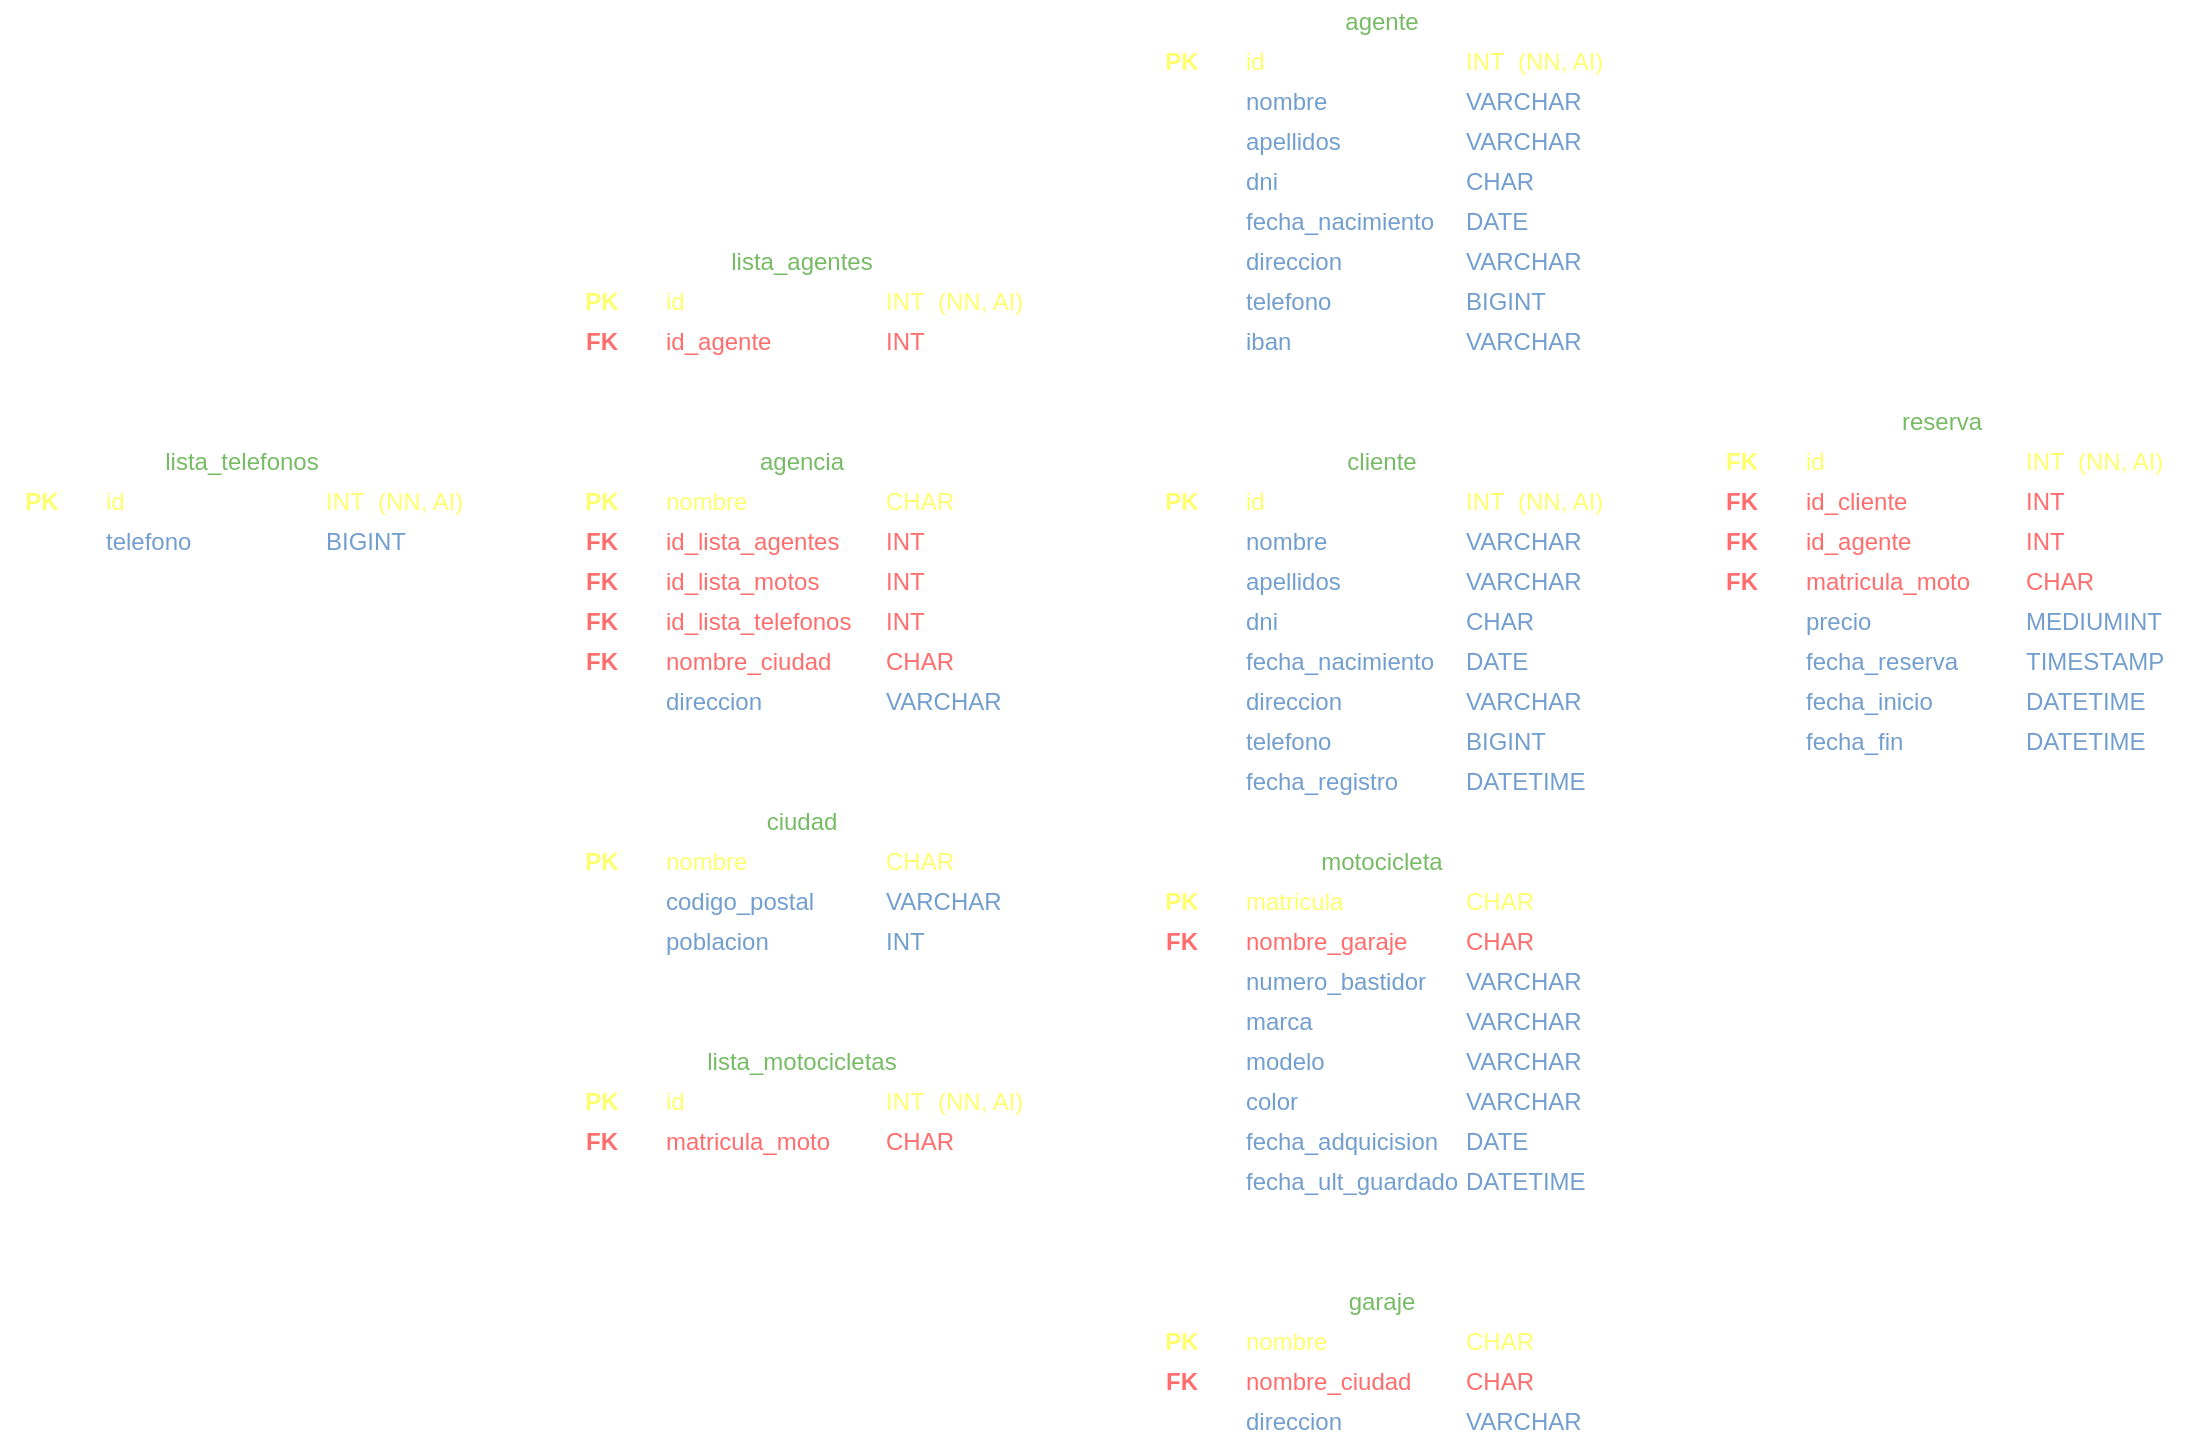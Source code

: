 <mxfile>
    <diagram id="gUwOmcsfaLEqCuUk3dTs" name="Page-1">
        <mxGraphModel dx="2085" dy="718" grid="0" gridSize="10" guides="1" tooltips="1" connect="1" arrows="1" fold="1" page="0" pageScale="1" pageWidth="827" pageHeight="1169" background="none" math="0" shadow="0">
            <root>
                <mxCell id="0"/>
                <mxCell id="1" parent="0"/>
                <mxCell id="217" value="" style="shape=internalStorage;whiteSpace=wrap;html=1;backgroundOutline=1;dx=40;dy=40;strokeWidth=2;strokeColor=#FFFFFF;fillColor=none;" parent="1" vertex="1">
                    <mxGeometry x="80" y="500" width="240" height="160" as="geometry"/>
                </mxCell>
                <mxCell id="390" style="edgeStyle=orthogonalEdgeStyle;html=1;entryX=1;entryY=0.5;entryDx=0;entryDy=0;endArrow=none;endFill=0;exitX=1;exitY=0.5;exitDx=0;exitDy=0;strokeWidth=2;strokeColor=#FFFFFF;" parent="1" source="415" target="372" edge="1">
                    <mxGeometry relative="1" as="geometry">
                        <Array as="points">
                            <mxPoint x="50" y="610"/>
                            <mxPoint x="50" y="350"/>
                        </Array>
                    </mxGeometry>
                </mxCell>
                <mxCell id="429" style="edgeStyle=orthogonalEdgeStyle;html=1;entryX=1;entryY=0.5;entryDx=0;entryDy=0;endArrow=none;endFill=0;strokeWidth=2;strokeColor=#FFFFFF;" parent="1" source="218" target="422" edge="1">
                    <mxGeometry relative="1" as="geometry">
                        <Array as="points">
                            <mxPoint x="60" y="510"/>
                            <mxPoint x="60" y="630"/>
                        </Array>
                    </mxGeometry>
                </mxCell>
                <mxCell id="218" value="&lt;font color=&quot;#ffff6d&quot;&gt;PK&lt;/font&gt;" style="text;html=1;strokeColor=none;fillColor=none;align=center;verticalAlign=middle;whiteSpace=wrap;rounded=0;fontStyle=1;strokeWidth=2;" parent="1" vertex="1">
                    <mxGeometry x="80" y="500" width="40" height="20" as="geometry"/>
                </mxCell>
                <mxCell id="219" value="&lt;font color=&quot;#ffff6d&quot;&gt;matricula&lt;/font&gt;" style="text;html=1;strokeColor=none;fillColor=none;align=left;verticalAlign=middle;whiteSpace=wrap;rounded=0;strokeWidth=2;" parent="1" vertex="1">
                    <mxGeometry x="130" y="500" width="110" height="20" as="geometry"/>
                </mxCell>
                <mxCell id="326" style="edgeStyle=orthogonalEdgeStyle;html=1;entryX=0;entryY=0.25;entryDx=0;entryDy=0;endArrow=none;endFill=0;strokeWidth=2;strokeColor=#FFFFFF;" parent="1" source="220" target="295" edge="1">
                    <mxGeometry relative="1" as="geometry"/>
                </mxCell>
                <mxCell id="220" value="&lt;font color=&quot;#ffff6d&quot;&gt;CHAR&lt;/font&gt;" style="text;html=1;strokeColor=none;fillColor=none;align=left;verticalAlign=middle;whiteSpace=wrap;rounded=0;strokeWidth=2;" parent="1" vertex="1">
                    <mxGeometry x="240" y="500" width="80" height="20" as="geometry"/>
                </mxCell>
                <mxCell id="221" value="&lt;font color=&quot;#729fcf&quot;&gt;numero_bastidor&lt;/font&gt;" style="text;html=1;strokeColor=none;fillColor=none;align=left;verticalAlign=middle;whiteSpace=wrap;rounded=0;strokeWidth=2;" parent="1" vertex="1">
                    <mxGeometry x="130" y="540" width="110" height="20" as="geometry"/>
                </mxCell>
                <mxCell id="222" value="&lt;font color=&quot;#729fcf&quot;&gt;VARCHAR&lt;/font&gt;" style="text;html=1;strokeColor=none;fillColor=none;align=left;verticalAlign=middle;whiteSpace=wrap;rounded=0;strokeWidth=2;" parent="1" vertex="1">
                    <mxGeometry x="240" y="540" width="80" height="20" as="geometry"/>
                </mxCell>
                <mxCell id="223" value="&lt;font color=&quot;#77bc65&quot;&gt;motocicleta&lt;/font&gt;" style="rounded=0;whiteSpace=wrap;html=1;strokeWidth=2;strokeColor=#FFFFFF;fillColor=none;" parent="1" vertex="1">
                    <mxGeometry x="80" y="480" width="240" height="20" as="geometry"/>
                </mxCell>
                <mxCell id="224" value="&lt;font color=&quot;#729fcf&quot;&gt;marca&lt;/font&gt;" style="text;html=1;strokeColor=none;fillColor=none;align=left;verticalAlign=middle;whiteSpace=wrap;rounded=0;strokeWidth=2;" parent="1" vertex="1">
                    <mxGeometry x="130" y="560" width="110" height="20" as="geometry"/>
                </mxCell>
                <mxCell id="225" value="&lt;font color=&quot;#729fcf&quot;&gt;VARCHAR&lt;/font&gt;" style="text;html=1;strokeColor=none;fillColor=none;align=left;verticalAlign=middle;whiteSpace=wrap;rounded=0;strokeWidth=2;" parent="1" vertex="1">
                    <mxGeometry x="240" y="560" width="80" height="20" as="geometry"/>
                </mxCell>
                <mxCell id="226" value="&lt;font color=&quot;#729fcf&quot;&gt;modelo&lt;/font&gt;" style="text;html=1;strokeColor=none;fillColor=none;align=left;verticalAlign=middle;whiteSpace=wrap;rounded=0;strokeWidth=2;" parent="1" vertex="1">
                    <mxGeometry x="130" y="580" width="110" height="20" as="geometry"/>
                </mxCell>
                <mxCell id="227" value="&lt;font color=&quot;#729fcf&quot;&gt;color&lt;/font&gt;" style="text;html=1;strokeColor=none;fillColor=none;align=left;verticalAlign=middle;whiteSpace=wrap;rounded=0;strokeWidth=2;" parent="1" vertex="1">
                    <mxGeometry x="130" y="600" width="110" height="20" as="geometry"/>
                </mxCell>
                <mxCell id="229" value="&lt;font color=&quot;#729fcf&quot;&gt;fecha_adquicision&lt;/font&gt;" style="text;html=1;strokeColor=none;fillColor=none;align=left;verticalAlign=middle;whiteSpace=wrap;rounded=0;strokeWidth=2;" parent="1" vertex="1">
                    <mxGeometry x="130" y="620" width="110" height="20" as="geometry"/>
                </mxCell>
                <mxCell id="230" value="&lt;font color=&quot;#729fcf&quot;&gt;DATE&lt;/font&gt;" style="text;html=1;strokeColor=none;fillColor=none;align=left;verticalAlign=middle;whiteSpace=wrap;rounded=0;strokeWidth=2;" parent="1" vertex="1">
                    <mxGeometry x="240" y="620" width="80" height="20" as="geometry"/>
                </mxCell>
                <mxCell id="231" value="&lt;font color=&quot;#729fcf&quot;&gt;VARCHAR&lt;/font&gt;" style="text;html=1;strokeColor=none;fillColor=none;align=left;verticalAlign=middle;whiteSpace=wrap;rounded=0;strokeWidth=2;" parent="1" vertex="1">
                    <mxGeometry x="240" y="580" width="80" height="20" as="geometry"/>
                </mxCell>
                <mxCell id="232" value="&lt;font color=&quot;#729fcf&quot;&gt;VARCHAR&lt;/font&gt;" style="text;html=1;strokeColor=none;fillColor=none;align=left;verticalAlign=middle;whiteSpace=wrap;rounded=0;strokeWidth=2;" parent="1" vertex="1">
                    <mxGeometry x="240" y="600" width="80" height="20" as="geometry"/>
                </mxCell>
                <mxCell id="256" value="" style="shape=internalStorage;whiteSpace=wrap;html=1;backgroundOutline=1;dx=40;dy=20;strokeWidth=2;strokeColor=#FFFFFF;fillColor=none;" parent="1" vertex="1">
                    <mxGeometry x="80" y="300" width="240" height="160" as="geometry"/>
                </mxCell>
                <mxCell id="257" value="&lt;font color=&quot;#ffff6d&quot;&gt;PK&lt;/font&gt;" style="text;html=1;strokeColor=none;fillColor=none;align=center;verticalAlign=middle;whiteSpace=wrap;rounded=0;fontStyle=1;strokeWidth=2;" parent="1" vertex="1">
                    <mxGeometry x="80" y="300" width="40" height="20" as="geometry"/>
                </mxCell>
                <mxCell id="258" value="&lt;font color=&quot;#ffff6d&quot;&gt;id&lt;/font&gt;" style="text;html=1;strokeColor=none;fillColor=none;align=left;verticalAlign=middle;whiteSpace=wrap;rounded=0;strokeWidth=2;" parent="1" vertex="1">
                    <mxGeometry x="130" y="300" width="110" height="20" as="geometry"/>
                </mxCell>
                <mxCell id="325" style="edgeStyle=orthogonalEdgeStyle;html=1;entryX=0;entryY=0.5;entryDx=0;entryDy=0;endArrow=none;endFill=0;strokeWidth=2;strokeColor=#FFFFFF;" parent="1" source="259" target="276" edge="1">
                    <mxGeometry relative="1" as="geometry"/>
                </mxCell>
                <mxCell id="259" value="&lt;font color=&quot;#ffff6d&quot;&gt;INT&amp;nbsp; (NN, AI)&lt;/font&gt;" style="text;html=1;strokeColor=none;fillColor=none;align=left;verticalAlign=middle;whiteSpace=wrap;rounded=0;strokeWidth=2;" parent="1" vertex="1">
                    <mxGeometry x="240" y="300" width="80" height="20" as="geometry"/>
                </mxCell>
                <mxCell id="260" value="&lt;font color=&quot;#729fcf&quot;&gt;nombre&lt;/font&gt;" style="text;html=1;strokeColor=none;fillColor=none;align=left;verticalAlign=middle;whiteSpace=wrap;rounded=0;strokeWidth=2;" parent="1" vertex="1">
                    <mxGeometry x="130" y="320" width="110" height="20" as="geometry"/>
                </mxCell>
                <mxCell id="261" value="&lt;font color=&quot;#729fcf&quot;&gt;VARCHAR&lt;/font&gt;" style="text;html=1;strokeColor=none;fillColor=none;align=left;verticalAlign=middle;whiteSpace=wrap;rounded=0;strokeWidth=2;" parent="1" vertex="1">
                    <mxGeometry x="240" y="320" width="80" height="20" as="geometry"/>
                </mxCell>
                <mxCell id="262" value="&lt;font color=&quot;#77bc65&quot;&gt;cliente&lt;/font&gt;" style="rounded=0;whiteSpace=wrap;html=1;strokeWidth=2;strokeColor=#FFFFFF;fillColor=none;" parent="1" vertex="1">
                    <mxGeometry x="80" y="280" width="240" height="20" as="geometry"/>
                </mxCell>
                <mxCell id="263" value="&lt;font color=&quot;#729fcf&quot;&gt;apellidos&lt;/font&gt;" style="text;html=1;strokeColor=none;fillColor=none;align=left;verticalAlign=middle;whiteSpace=wrap;rounded=0;strokeWidth=2;" parent="1" vertex="1">
                    <mxGeometry x="130" y="340" width="110" height="20" as="geometry"/>
                </mxCell>
                <mxCell id="264" value="&lt;font color=&quot;#729fcf&quot;&gt;VARCHAR&lt;/font&gt;" style="text;html=1;strokeColor=none;fillColor=none;align=left;verticalAlign=middle;whiteSpace=wrap;rounded=0;strokeWidth=2;" parent="1" vertex="1">
                    <mxGeometry x="240" y="340" width="80" height="20" as="geometry"/>
                </mxCell>
                <mxCell id="265" value="&lt;font color=&quot;#729fcf&quot;&gt;dni&lt;/font&gt;" style="text;html=1;strokeColor=none;fillColor=none;align=left;verticalAlign=middle;whiteSpace=wrap;rounded=0;strokeWidth=2;" parent="1" vertex="1">
                    <mxGeometry x="130" y="360" width="110" height="20" as="geometry"/>
                </mxCell>
                <mxCell id="266" value="&lt;font color=&quot;#729fcf&quot;&gt;fecha_nacimiento&lt;/font&gt;" style="text;html=1;strokeColor=none;fillColor=none;align=left;verticalAlign=middle;whiteSpace=wrap;rounded=0;strokeWidth=2;" parent="1" vertex="1">
                    <mxGeometry x="130" y="380" width="110" height="20" as="geometry"/>
                </mxCell>
                <mxCell id="267" value="&lt;font color=&quot;#729fcf&quot;&gt;direccion&lt;/font&gt;" style="text;html=1;strokeColor=none;fillColor=none;align=left;verticalAlign=middle;whiteSpace=wrap;rounded=0;strokeWidth=2;" parent="1" vertex="1">
                    <mxGeometry x="130" y="400" width="110" height="20" as="geometry"/>
                </mxCell>
                <mxCell id="268" value="&lt;font color=&quot;#729fcf&quot;&gt;telefono&lt;/font&gt;" style="text;html=1;strokeColor=none;fillColor=none;align=left;verticalAlign=middle;whiteSpace=wrap;rounded=0;strokeWidth=2;" parent="1" vertex="1">
                    <mxGeometry x="130" y="420" width="110" height="20" as="geometry"/>
                </mxCell>
                <mxCell id="269" value="&lt;font color=&quot;#729fcf&quot;&gt;BIGINT&lt;/font&gt;" style="text;html=1;strokeColor=none;fillColor=none;align=left;verticalAlign=middle;whiteSpace=wrap;rounded=0;strokeWidth=2;" parent="1" vertex="1">
                    <mxGeometry x="240" y="420" width="80" height="20" as="geometry"/>
                </mxCell>
                <mxCell id="270" value="&lt;font color=&quot;#729fcf&quot;&gt;CHAR&lt;/font&gt;" style="text;html=1;strokeColor=none;fillColor=none;align=left;verticalAlign=middle;whiteSpace=wrap;rounded=0;strokeWidth=2;" parent="1" vertex="1">
                    <mxGeometry x="240" y="360" width="80" height="20" as="geometry"/>
                </mxCell>
                <mxCell id="271" value="&lt;font color=&quot;#729fcf&quot;&gt;DATE&lt;/font&gt;" style="text;html=1;strokeColor=none;fillColor=none;align=left;verticalAlign=middle;whiteSpace=wrap;rounded=0;strokeWidth=2;" parent="1" vertex="1">
                    <mxGeometry x="240" y="380" width="80" height="20" as="geometry"/>
                </mxCell>
                <mxCell id="272" value="&lt;font color=&quot;#729fcf&quot;&gt;VARCHAR&lt;/font&gt;" style="text;html=1;strokeColor=none;fillColor=none;align=left;verticalAlign=middle;whiteSpace=wrap;rounded=0;strokeWidth=2;" parent="1" vertex="1">
                    <mxGeometry x="240" y="400" width="80" height="20" as="geometry"/>
                </mxCell>
                <mxCell id="275" value="" style="shape=internalStorage;whiteSpace=wrap;html=1;backgroundOutline=1;dx=40;dy=80;fillColor=none;strokeWidth=2;strokeColor=#FFFFFF;" parent="1" vertex="1">
                    <mxGeometry x="360" y="280" width="240" height="160" as="geometry"/>
                </mxCell>
                <mxCell id="276" value="&lt;font color=&quot;#ff6d6d&quot;&gt;FK&lt;/font&gt;" style="text;html=1;strokeColor=none;fillColor=none;align=center;verticalAlign=middle;whiteSpace=wrap;rounded=0;fontStyle=1;strokeWidth=2;" parent="1" vertex="1">
                    <mxGeometry x="360" y="300" width="40" height="20" as="geometry"/>
                </mxCell>
                <mxCell id="277" value="&lt;font color=&quot;#ff6d6d&quot;&gt;id_cliente&lt;/font&gt;" style="text;html=1;strokeColor=none;fillColor=none;align=left;verticalAlign=middle;whiteSpace=wrap;rounded=0;strokeWidth=2;" parent="1" vertex="1">
                    <mxGeometry x="410" y="300" width="110" height="20" as="geometry"/>
                </mxCell>
                <mxCell id="278" value="&lt;font color=&quot;#ffff6d&quot;&gt;INT&amp;nbsp; (NN, AI)&lt;/font&gt;" style="text;html=1;strokeColor=none;fillColor=none;align=left;verticalAlign=middle;whiteSpace=wrap;rounded=0;strokeWidth=2;" parent="1" vertex="1">
                    <mxGeometry x="520" y="280" width="80" height="20" as="geometry"/>
                </mxCell>
                <mxCell id="279" value="&lt;font color=&quot;#ff6d6d&quot;&gt;matricula_moto&lt;/font&gt;" style="text;html=1;strokeColor=none;fillColor=none;align=left;verticalAlign=middle;whiteSpace=wrap;rounded=0;strokeWidth=2;" parent="1" vertex="1">
                    <mxGeometry x="410" y="340" width="110" height="20" as="geometry"/>
                </mxCell>
                <mxCell id="280" value="&lt;font color=&quot;#ff6d6d&quot;&gt;CHAR&lt;/font&gt;" style="text;html=1;strokeColor=none;fillColor=none;align=left;verticalAlign=middle;whiteSpace=wrap;rounded=0;strokeWidth=2;" parent="1" vertex="1">
                    <mxGeometry x="520" y="340" width="80" height="20" as="geometry"/>
                </mxCell>
                <mxCell id="281" value="&lt;font color=&quot;#77bc65&quot;&gt;reserva&lt;/font&gt;" style="rounded=0;whiteSpace=wrap;html=1;fillColor=none;strokeWidth=2;strokeColor=#FFFFFF;" parent="1" vertex="1">
                    <mxGeometry x="360" y="260" width="240" height="20" as="geometry"/>
                </mxCell>
                <mxCell id="283" value="&lt;font color=&quot;#ff6d6d&quot;&gt;INT&lt;/font&gt;" style="text;html=1;strokeColor=none;fillColor=none;align=left;verticalAlign=middle;whiteSpace=wrap;rounded=0;strokeWidth=2;" parent="1" vertex="1">
                    <mxGeometry x="520" y="320" width="80" height="20" as="geometry"/>
                </mxCell>
                <mxCell id="284" value="&lt;font color=&quot;#ff6d6d&quot;&gt;id_agente&lt;/font&gt;" style="text;html=1;strokeColor=none;fillColor=none;align=left;verticalAlign=middle;whiteSpace=wrap;rounded=0;strokeWidth=2;" parent="1" vertex="1">
                    <mxGeometry x="410" y="320" width="110" height="20" as="geometry"/>
                </mxCell>
                <mxCell id="286" value="&lt;font color=&quot;#729fcf&quot;&gt;precio&lt;/font&gt;" style="text;html=1;strokeColor=none;fillColor=none;align=left;verticalAlign=middle;whiteSpace=wrap;rounded=0;strokeWidth=2;" parent="1" vertex="1">
                    <mxGeometry x="410" y="360" width="110" height="20" as="geometry"/>
                </mxCell>
                <mxCell id="287" value="&lt;font color=&quot;#729fcf&quot;&gt;fecha_reserva&lt;/font&gt;" style="text;html=1;strokeColor=none;fillColor=none;align=left;verticalAlign=middle;whiteSpace=wrap;rounded=0;strokeWidth=2;" parent="1" vertex="1">
                    <mxGeometry x="410" y="380" width="110" height="20" as="geometry"/>
                </mxCell>
                <mxCell id="288" value="&lt;font color=&quot;#729fcf&quot;&gt;TIMESTAMP&lt;/font&gt;" style="text;html=1;strokeColor=none;fillColor=none;align=left;verticalAlign=middle;whiteSpace=wrap;rounded=0;strokeWidth=2;" parent="1" vertex="1">
                    <mxGeometry x="520" y="380" width="80" height="20" as="geometry"/>
                </mxCell>
                <mxCell id="291" value="&lt;font color=&quot;#729fcf&quot;&gt;MEDIUMINT&lt;/font&gt;" style="text;html=1;strokeColor=none;fillColor=none;align=left;verticalAlign=middle;whiteSpace=wrap;rounded=0;strokeWidth=2;" parent="1" vertex="1">
                    <mxGeometry x="520" y="360" width="80" height="20" as="geometry"/>
                </mxCell>
                <mxCell id="293" value="&lt;font color=&quot;#ff6d6d&quot;&gt;FK&lt;/font&gt;" style="text;html=1;strokeColor=none;fillColor=none;align=center;verticalAlign=middle;whiteSpace=wrap;rounded=0;fontStyle=1;strokeWidth=2;" parent="1" vertex="1">
                    <mxGeometry x="360" y="320" width="40" height="20" as="geometry"/>
                </mxCell>
                <mxCell id="295" value="&lt;font color=&quot;#ff6d6d&quot;&gt;FK&lt;/font&gt;" style="text;html=1;strokeColor=none;fillColor=none;align=center;verticalAlign=middle;whiteSpace=wrap;rounded=0;fontStyle=1;strokeWidth=2;" parent="1" vertex="1">
                    <mxGeometry x="360" y="340" width="40" height="20" as="geometry"/>
                </mxCell>
                <mxCell id="296" value="&lt;font color=&quot;#729fcf&quot;&gt;fecha_inicio&lt;/font&gt;" style="text;html=1;strokeColor=none;fillColor=none;align=left;verticalAlign=middle;whiteSpace=wrap;rounded=0;strokeWidth=2;" parent="1" vertex="1">
                    <mxGeometry x="410" y="400" width="110" height="20" as="geometry"/>
                </mxCell>
                <mxCell id="297" value="&lt;font color=&quot;#729fcf&quot;&gt;fecha_fin&lt;/font&gt;" style="text;html=1;strokeColor=none;fillColor=none;align=left;verticalAlign=middle;whiteSpace=wrap;rounded=0;strokeWidth=2;" parent="1" vertex="1">
                    <mxGeometry x="410" y="420" width="110" height="20" as="geometry"/>
                </mxCell>
                <mxCell id="298" value="&lt;font color=&quot;#729fcf&quot;&gt;DATETIME&lt;/font&gt;" style="text;html=1;strokeColor=none;fillColor=none;align=left;verticalAlign=middle;whiteSpace=wrap;rounded=0;strokeWidth=2;" parent="1" vertex="1">
                    <mxGeometry x="520" y="400" width="80" height="20" as="geometry"/>
                </mxCell>
                <mxCell id="299" value="&lt;font color=&quot;#729fcf&quot;&gt;DATETIME&lt;/font&gt;" style="text;html=1;strokeColor=none;fillColor=none;align=left;verticalAlign=middle;whiteSpace=wrap;rounded=0;strokeWidth=2;" parent="1" vertex="1">
                    <mxGeometry x="520" y="420" width="80" height="20" as="geometry"/>
                </mxCell>
                <mxCell id="304" value="" style="shape=internalStorage;whiteSpace=wrap;html=1;backgroundOutline=1;dx=40;dy=20;strokeWidth=2;strokeColor=#FFFFFF;fillColor=none;" parent="1" vertex="1">
                    <mxGeometry x="80" y="80" width="240" height="160" as="geometry"/>
                </mxCell>
                <mxCell id="389" style="edgeStyle=orthogonalEdgeStyle;html=1;entryX=1;entryY=0.5;entryDx=0;entryDy=0;endArrow=none;endFill=0;exitX=1;exitY=0.5;exitDx=0;exitDy=0;strokeWidth=2;strokeColor=#FFFFFF;" parent="1" source="483" target="387" edge="1">
                    <mxGeometry relative="1" as="geometry">
                        <Array as="points">
                            <mxPoint x="70" y="210"/>
                            <mxPoint x="70" y="330"/>
                        </Array>
                    </mxGeometry>
                </mxCell>
                <mxCell id="488" style="edgeStyle=orthogonalEdgeStyle;html=1;entryX=1;entryY=0.5;entryDx=0;entryDy=0;endArrow=none;endFill=0;strokeWidth=2;strokeColor=#FFFFFF;" parent="1" source="305" target="486" edge="1">
                    <mxGeometry relative="1" as="geometry">
                        <Array as="points">
                            <mxPoint x="50" y="90"/>
                            <mxPoint x="50" y="230"/>
                        </Array>
                    </mxGeometry>
                </mxCell>
                <mxCell id="305" value="&lt;font color=&quot;#ffff6d&quot;&gt;PK&lt;/font&gt;" style="text;html=1;strokeColor=none;fillColor=none;align=center;verticalAlign=middle;whiteSpace=wrap;rounded=0;fontStyle=1;strokeWidth=2;" parent="1" vertex="1">
                    <mxGeometry x="80" y="80" width="40" height="20" as="geometry"/>
                </mxCell>
                <mxCell id="306" value="&lt;font color=&quot;#ffff6d&quot;&gt;id&lt;/font&gt;" style="text;html=1;strokeColor=none;fillColor=none;align=left;verticalAlign=middle;whiteSpace=wrap;rounded=0;strokeWidth=2;" parent="1" vertex="1">
                    <mxGeometry x="130" y="80" width="110" height="20" as="geometry"/>
                </mxCell>
                <mxCell id="324" style="edgeStyle=orthogonalEdgeStyle;html=1;entryX=0;entryY=0.5;entryDx=0;entryDy=0;endArrow=none;endFill=0;strokeWidth=2;strokeColor=#FFFFFF;" parent="1" source="307" target="293" edge="1">
                    <mxGeometry relative="1" as="geometry"/>
                </mxCell>
                <mxCell id="307" value="&lt;font color=&quot;#ffff6d&quot;&gt;INT&amp;nbsp; (NN, AI)&lt;/font&gt;" style="text;html=1;strokeColor=none;fillColor=none;align=left;verticalAlign=middle;whiteSpace=wrap;rounded=0;strokeWidth=2;" parent="1" vertex="1">
                    <mxGeometry x="240" y="80" width="80" height="20" as="geometry"/>
                </mxCell>
                <mxCell id="308" value="&lt;font color=&quot;#729fcf&quot;&gt;nombre&lt;/font&gt;" style="text;html=1;strokeColor=none;fillColor=none;align=left;verticalAlign=middle;whiteSpace=wrap;rounded=0;strokeWidth=2;" parent="1" vertex="1">
                    <mxGeometry x="130" y="100" width="110" height="20" as="geometry"/>
                </mxCell>
                <mxCell id="309" value="&lt;font color=&quot;#729fcf&quot;&gt;VARCHAR&lt;/font&gt;" style="text;html=1;strokeColor=none;fillColor=none;align=left;verticalAlign=middle;whiteSpace=wrap;rounded=0;strokeWidth=2;" parent="1" vertex="1">
                    <mxGeometry x="240" y="100" width="80" height="20" as="geometry"/>
                </mxCell>
                <mxCell id="310" value="&lt;font color=&quot;#77bc65&quot;&gt;agente&lt;/font&gt;" style="rounded=0;whiteSpace=wrap;html=1;strokeWidth=2;fillColor=none;strokeColor=#FFFFFF;" parent="1" vertex="1">
                    <mxGeometry x="80" y="60" width="240" height="20" as="geometry"/>
                </mxCell>
                <mxCell id="311" value="&lt;font color=&quot;#729fcf&quot;&gt;apellidos&lt;/font&gt;" style="text;html=1;strokeColor=none;fillColor=none;align=left;verticalAlign=middle;whiteSpace=wrap;rounded=0;strokeWidth=2;" parent="1" vertex="1">
                    <mxGeometry x="130" y="120" width="110" height="20" as="geometry"/>
                </mxCell>
                <mxCell id="312" value="&lt;font color=&quot;#729fcf&quot;&gt;VARCHAR&lt;/font&gt;" style="text;html=1;strokeColor=none;fillColor=none;align=left;verticalAlign=middle;whiteSpace=wrap;rounded=0;strokeWidth=2;" parent="1" vertex="1">
                    <mxGeometry x="240" y="120" width="80" height="20" as="geometry"/>
                </mxCell>
                <mxCell id="313" value="&lt;font color=&quot;#729fcf&quot;&gt;dni&lt;/font&gt;" style="text;html=1;strokeColor=none;fillColor=none;align=left;verticalAlign=middle;whiteSpace=wrap;rounded=0;strokeWidth=2;" parent="1" vertex="1">
                    <mxGeometry x="130" y="140" width="110" height="20" as="geometry"/>
                </mxCell>
                <mxCell id="314" value="&lt;font color=&quot;#729fcf&quot;&gt;fecha_nacimiento&lt;/font&gt;" style="text;html=1;strokeColor=none;fillColor=none;align=left;verticalAlign=middle;whiteSpace=wrap;rounded=0;strokeWidth=2;" parent="1" vertex="1">
                    <mxGeometry x="130" y="160" width="110" height="20" as="geometry"/>
                </mxCell>
                <mxCell id="315" value="&lt;font color=&quot;#729fcf&quot;&gt;direccion&lt;/font&gt;" style="text;html=1;strokeColor=none;fillColor=none;align=left;verticalAlign=middle;whiteSpace=wrap;rounded=0;strokeWidth=2;" parent="1" vertex="1">
                    <mxGeometry x="130" y="180" width="110" height="20" as="geometry"/>
                </mxCell>
                <mxCell id="316" value="&lt;font color=&quot;#729fcf&quot;&gt;telefono&lt;/font&gt;" style="text;html=1;strokeColor=none;fillColor=none;align=left;verticalAlign=middle;whiteSpace=wrap;rounded=0;strokeWidth=2;" parent="1" vertex="1">
                    <mxGeometry x="130" y="200" width="110" height="20" as="geometry"/>
                </mxCell>
                <mxCell id="317" value="&lt;font color=&quot;#729fcf&quot;&gt;BIGINT&lt;/font&gt;" style="text;html=1;strokeColor=none;fillColor=none;align=left;verticalAlign=middle;whiteSpace=wrap;rounded=0;strokeWidth=2;" parent="1" vertex="1">
                    <mxGeometry x="240" y="200" width="80" height="20" as="geometry"/>
                </mxCell>
                <mxCell id="318" value="&lt;font color=&quot;#729fcf&quot;&gt;CHAR&lt;/font&gt;" style="text;html=1;strokeColor=none;fillColor=none;align=left;verticalAlign=middle;whiteSpace=wrap;rounded=0;strokeWidth=2;" parent="1" vertex="1">
                    <mxGeometry x="240" y="140" width="80" height="20" as="geometry"/>
                </mxCell>
                <mxCell id="319" value="&lt;font color=&quot;#729fcf&quot;&gt;DATE&lt;/font&gt;" style="text;html=1;strokeColor=none;fillColor=none;align=left;verticalAlign=middle;whiteSpace=wrap;rounded=0;strokeWidth=2;" parent="1" vertex="1">
                    <mxGeometry x="240" y="160" width="80" height="20" as="geometry"/>
                </mxCell>
                <mxCell id="320" value="&lt;font color=&quot;#729fcf&quot;&gt;VARCHAR&lt;/font&gt;" style="text;html=1;strokeColor=none;fillColor=none;align=left;verticalAlign=middle;whiteSpace=wrap;rounded=0;strokeWidth=2;" parent="1" vertex="1">
                    <mxGeometry x="240" y="180" width="80" height="20" as="geometry"/>
                </mxCell>
                <mxCell id="321" value="&lt;font color=&quot;#729fcf&quot;&gt;iban&lt;/font&gt;" style="text;html=1;strokeColor=none;fillColor=none;align=left;verticalAlign=middle;whiteSpace=wrap;rounded=0;strokeWidth=2;" parent="1" vertex="1">
                    <mxGeometry x="130" y="220" width="110" height="20" as="geometry"/>
                </mxCell>
                <mxCell id="322" value="&lt;font color=&quot;#729fcf&quot;&gt;VARCHAR&lt;/font&gt;" style="text;html=1;strokeColor=none;fillColor=none;align=left;verticalAlign=middle;whiteSpace=wrap;rounded=0;strokeWidth=2;" parent="1" vertex="1">
                    <mxGeometry x="240" y="220" width="80" height="20" as="geometry"/>
                </mxCell>
                <mxCell id="367" value="" style="shape=internalStorage;whiteSpace=wrap;html=1;backgroundOutline=1;dx=40;dy=100;strokeWidth=2;fillColor=none;strokeColor=#FFFFFF;" parent="1" vertex="1">
                    <mxGeometry x="-210" y="300" width="240" height="120" as="geometry"/>
                </mxCell>
                <mxCell id="368" value="&lt;font color=&quot;#ffff6d&quot;&gt;PK&lt;/font&gt;" style="text;html=1;strokeColor=none;fillColor=none;align=center;verticalAlign=middle;whiteSpace=wrap;rounded=0;fontStyle=1;strokeWidth=2;" parent="1" vertex="1">
                    <mxGeometry x="-210" y="300" width="40" height="20" as="geometry"/>
                </mxCell>
                <mxCell id="369" value="&lt;font color=&quot;#ffff6d&quot;&gt;nombre&lt;/font&gt;" style="text;html=1;strokeColor=none;fillColor=none;align=left;verticalAlign=middle;whiteSpace=wrap;rounded=0;strokeWidth=2;" parent="1" vertex="1">
                    <mxGeometry x="-160" y="300" width="110" height="20" as="geometry"/>
                </mxCell>
                <mxCell id="370" value="&lt;font color=&quot;#ffff6d&quot;&gt;CHAR&lt;/font&gt;" style="text;html=1;strokeColor=none;fillColor=none;align=left;verticalAlign=middle;whiteSpace=wrap;rounded=0;strokeWidth=2;" parent="1" vertex="1">
                    <mxGeometry x="-50" y="300" width="80" height="20" as="geometry"/>
                </mxCell>
                <mxCell id="371" value="&lt;font color=&quot;#ff6d6d&quot;&gt;id_lista_motos&lt;/font&gt;" style="text;html=1;strokeColor=none;fillColor=none;align=left;verticalAlign=middle;whiteSpace=wrap;rounded=0;strokeWidth=2;" parent="1" vertex="1">
                    <mxGeometry x="-160" y="340" width="110" height="20" as="geometry"/>
                </mxCell>
                <mxCell id="372" value="&lt;font color=&quot;#ff6d6d&quot;&gt;INT&lt;/font&gt;" style="text;html=1;strokeColor=none;fillColor=none;align=left;verticalAlign=middle;whiteSpace=wrap;rounded=0;strokeWidth=2;" parent="1" vertex="1">
                    <mxGeometry x="-50" y="340" width="80" height="20" as="geometry"/>
                </mxCell>
                <mxCell id="373" value="&lt;font color=&quot;#77bc65&quot;&gt;agencia&lt;/font&gt;" style="rounded=0;whiteSpace=wrap;html=1;strokeWidth=2;strokeColor=#FFFFFF;fillColor=none;" parent="1" vertex="1">
                    <mxGeometry x="-210" y="280" width="240" height="20" as="geometry"/>
                </mxCell>
                <mxCell id="374" value="&lt;font color=&quot;#729fcf&quot;&gt;direccion&lt;/font&gt;" style="text;html=1;strokeColor=none;fillColor=none;align=left;verticalAlign=middle;whiteSpace=wrap;rounded=0;strokeWidth=2;" parent="1" vertex="1">
                    <mxGeometry x="-160" y="400" width="110" height="20" as="geometry"/>
                </mxCell>
                <mxCell id="375" value="&lt;font color=&quot;#ff6d6d&quot;&gt;CHAR&lt;/font&gt;" style="text;html=1;strokeColor=none;fillColor=none;align=left;verticalAlign=middle;whiteSpace=wrap;rounded=0;strokeWidth=2;" parent="1" vertex="1">
                    <mxGeometry x="-50" y="380" width="80" height="20" as="geometry"/>
                </mxCell>
                <mxCell id="386" value="&lt;font color=&quot;#ff6d6d&quot;&gt;id_lista_agentes&lt;/font&gt;" style="text;html=1;strokeColor=none;fillColor=none;align=left;verticalAlign=middle;whiteSpace=wrap;rounded=0;strokeWidth=2;" parent="1" vertex="1">
                    <mxGeometry x="-160" y="320" width="110" height="20" as="geometry"/>
                </mxCell>
                <mxCell id="387" value="&lt;font color=&quot;#ff6d6d&quot;&gt;INT&lt;/font&gt;" style="text;html=1;strokeColor=none;fillColor=none;align=left;verticalAlign=middle;whiteSpace=wrap;rounded=0;strokeWidth=2;" parent="1" vertex="1">
                    <mxGeometry x="-50" y="320" width="80" height="20" as="geometry"/>
                </mxCell>
                <mxCell id="388" value="&lt;font color=&quot;#ff6d6d&quot;&gt;FK&lt;/font&gt;" style="text;html=1;strokeColor=none;fillColor=none;align=center;verticalAlign=middle;whiteSpace=wrap;rounded=0;fontStyle=1;strokeWidth=2;" parent="1" vertex="1">
                    <mxGeometry x="-210" y="320" width="40" height="20" as="geometry"/>
                </mxCell>
                <mxCell id="391" value="&lt;font color=&quot;#ff6d6d&quot;&gt;FK&lt;/font&gt;" style="text;html=1;strokeColor=none;fillColor=none;align=center;verticalAlign=middle;whiteSpace=wrap;rounded=0;fontStyle=1;strokeWidth=2;" parent="1" vertex="1">
                    <mxGeometry x="-210" y="340" width="40" height="20" as="geometry"/>
                </mxCell>
                <mxCell id="411" style="edgeStyle=orthogonalEdgeStyle;html=1;entryX=1;entryY=0.5;entryDx=0;entryDy=0;endArrow=none;endFill=0;strokeWidth=2;strokeColor=#FFFFFF;" parent="1" source="392" target="398" edge="1">
                    <mxGeometry relative="1" as="geometry"/>
                </mxCell>
                <mxCell id="392" value="&lt;font color=&quot;#ff6d6d&quot;&gt;FK&lt;/font&gt;" style="text;html=1;strokeColor=none;fillColor=none;align=center;verticalAlign=middle;whiteSpace=wrap;rounded=0;fontStyle=1;strokeWidth=2;" parent="1" vertex="1">
                    <mxGeometry x="-210" y="360" width="40" height="20" as="geometry"/>
                </mxCell>
                <mxCell id="393" value="&lt;font color=&quot;#ff6d6d&quot;&gt;id_lista_telefonos&lt;/font&gt;" style="text;html=1;strokeColor=none;fillColor=none;align=left;verticalAlign=middle;whiteSpace=wrap;rounded=0;strokeWidth=2;" parent="1" vertex="1">
                    <mxGeometry x="-160" y="360" width="110" height="20" as="geometry"/>
                </mxCell>
                <mxCell id="394" value="&lt;font color=&quot;#ff6d6d&quot;&gt;INT&lt;/font&gt;" style="text;html=1;strokeColor=none;fillColor=none;align=left;verticalAlign=middle;whiteSpace=wrap;rounded=0;strokeWidth=2;" parent="1" vertex="1">
                    <mxGeometry x="-50" y="360" width="80" height="20" as="geometry"/>
                </mxCell>
                <mxCell id="395" value="" style="shape=internalStorage;whiteSpace=wrap;html=1;backgroundOutline=1;dx=40;dy=80;fillColor=none;strokeWidth=2;strokeColor=#FFFFFF;" parent="1" vertex="1">
                    <mxGeometry x="-490" y="300" width="240" height="40" as="geometry"/>
                </mxCell>
                <mxCell id="396" value="&lt;font color=&quot;#ffff6d&quot;&gt;PK&lt;/font&gt;" style="text;html=1;strokeColor=none;fillColor=none;align=center;verticalAlign=middle;whiteSpace=wrap;rounded=0;fontStyle=1;strokeWidth=2;" parent="1" vertex="1">
                    <mxGeometry x="-490" y="300" width="40" height="20" as="geometry"/>
                </mxCell>
                <mxCell id="397" value="&lt;font color=&quot;#729fcf&quot;&gt;telefono&lt;/font&gt;" style="text;html=1;strokeColor=none;fillColor=none;align=left;verticalAlign=middle;whiteSpace=wrap;rounded=0;strokeWidth=2;" parent="1" vertex="1">
                    <mxGeometry x="-440" y="320" width="110" height="20" as="geometry"/>
                </mxCell>
                <mxCell id="398" value="&lt;font color=&quot;#ffff6d&quot;&gt;INT&amp;nbsp; (NN, AI)&lt;/font&gt;" style="text;html=1;strokeColor=none;fillColor=none;align=left;verticalAlign=middle;whiteSpace=wrap;rounded=0;strokeWidth=2;" parent="1" vertex="1">
                    <mxGeometry x="-330" y="300" width="80" height="20" as="geometry"/>
                </mxCell>
                <mxCell id="401" value="&lt;font color=&quot;#77bc65&quot;&gt;lista_telefonos&lt;/font&gt;" style="rounded=0;whiteSpace=wrap;html=1;fillColor=none;strokeWidth=2;strokeColor=#FFFFFF;" parent="1" vertex="1">
                    <mxGeometry x="-490" y="280" width="240" height="20" as="geometry"/>
                </mxCell>
                <mxCell id="404" value="&lt;font color=&quot;#ffff6d&quot;&gt;id&lt;/font&gt;" style="text;html=1;strokeColor=none;fillColor=none;align=left;verticalAlign=middle;whiteSpace=wrap;rounded=0;strokeWidth=2;" parent="1" vertex="1">
                    <mxGeometry x="-440" y="300" width="110" height="20" as="geometry"/>
                </mxCell>
                <mxCell id="405" value="&lt;font color=&quot;#729fcf&quot;&gt;&lt;span style=&quot;font-family: &amp;#34;helvetica&amp;#34; ; font-size: 12px ; font-style: normal ; font-weight: 400 ; letter-spacing: normal ; text-align: left ; text-indent: 0px ; text-transform: none ; word-spacing: 0px ; display: inline ; float: none&quot;&gt;BIGINT&lt;/span&gt;&lt;br&gt;&lt;/font&gt;" style="text;html=1;strokeColor=none;fillColor=none;align=left;verticalAlign=middle;whiteSpace=wrap;rounded=0;strokeWidth=2;" parent="1" vertex="1">
                    <mxGeometry x="-330" y="320" width="80" height="20" as="geometry"/>
                </mxCell>
                <mxCell id="412" value="" style="shape=internalStorage;whiteSpace=wrap;html=1;backgroundOutline=1;dx=40;dy=80;strokeWidth=2;strokeColor=#FFFFFF;fillColor=none;" parent="1" vertex="1">
                    <mxGeometry x="-210" y="600" width="240" height="40" as="geometry"/>
                </mxCell>
                <mxCell id="413" value="&lt;font color=&quot;#ffff6d&quot;&gt;PK&lt;/font&gt;" style="text;html=1;strokeColor=none;fillColor=none;align=center;verticalAlign=middle;whiteSpace=wrap;rounded=0;fontStyle=1;strokeWidth=2;" parent="1" vertex="1">
                    <mxGeometry x="-210" y="600" width="40" height="20" as="geometry"/>
                </mxCell>
                <mxCell id="414" value="&lt;font color=&quot;#ffff6d&quot;&gt;id&lt;/font&gt;" style="text;html=1;strokeColor=none;fillColor=none;align=left;verticalAlign=middle;whiteSpace=wrap;rounded=0;strokeWidth=2;" parent="1" vertex="1">
                    <mxGeometry x="-160" y="600" width="110" height="20" as="geometry"/>
                </mxCell>
                <mxCell id="415" value="&lt;font color=&quot;#ffff6d&quot;&gt;INT&amp;nbsp; (NN, AI)&lt;/font&gt;" style="text;html=1;strokeColor=none;fillColor=none;align=left;verticalAlign=middle;whiteSpace=wrap;rounded=0;strokeWidth=2;" parent="1" vertex="1">
                    <mxGeometry x="-50" y="600" width="80" height="20" as="geometry"/>
                </mxCell>
                <mxCell id="418" value="&lt;font color=&quot;#77bc65&quot;&gt;lista_motocicletas&lt;/font&gt;" style="rounded=0;whiteSpace=wrap;html=1;strokeWidth=2;strokeColor=#FFFFFF;fillColor=none;" parent="1" vertex="1">
                    <mxGeometry x="-210" y="580" width="240" height="20" as="geometry"/>
                </mxCell>
                <mxCell id="421" value="&lt;font color=&quot;#ff6d6d&quot;&gt;matricula_moto&lt;/font&gt;" style="text;html=1;strokeColor=none;fillColor=none;align=left;verticalAlign=middle;whiteSpace=wrap;rounded=0;strokeWidth=2;" parent="1" vertex="1">
                    <mxGeometry x="-160" y="620" width="110" height="20" as="geometry"/>
                </mxCell>
                <mxCell id="422" value="&lt;font color=&quot;#ff6d6d&quot;&gt;CHAR&lt;/font&gt;" style="text;html=1;strokeColor=none;fillColor=none;align=left;verticalAlign=middle;whiteSpace=wrap;rounded=0;strokeWidth=2;" parent="1" vertex="1">
                    <mxGeometry x="-50" y="620" width="80" height="20" as="geometry"/>
                </mxCell>
                <mxCell id="423" value="&lt;font color=&quot;#ff6d6d&quot;&gt;FK&lt;/font&gt;" style="text;html=1;strokeColor=none;fillColor=none;align=center;verticalAlign=middle;whiteSpace=wrap;rounded=0;fontStyle=1;strokeWidth=2;" parent="1" vertex="1">
                    <mxGeometry x="-210" y="620" width="40" height="20" as="geometry"/>
                </mxCell>
                <mxCell id="431" value="&lt;font color=&quot;#729fcf&quot;&gt;fecha_registro&lt;/font&gt;" style="text;html=1;strokeColor=none;fillColor=none;align=left;verticalAlign=middle;whiteSpace=wrap;rounded=0;strokeWidth=2;" parent="1" vertex="1">
                    <mxGeometry x="130" y="440" width="110" height="20" as="geometry"/>
                </mxCell>
                <mxCell id="432" value="&lt;font color=&quot;#729fcf&quot;&gt;DATETIME&lt;/font&gt;" style="text;html=1;strokeColor=none;fillColor=none;align=left;verticalAlign=middle;whiteSpace=wrap;rounded=0;strokeWidth=2;" parent="1" vertex="1">
                    <mxGeometry x="240" y="440" width="80" height="20" as="geometry"/>
                </mxCell>
                <mxCell id="433" value="" style="shape=internalStorage;whiteSpace=wrap;html=1;backgroundOutline=1;dx=40;dy=40;strokeWidth=2;strokeColor=#FFFFFF;fillColor=none;" parent="1" vertex="1">
                    <mxGeometry x="80" y="720" width="240" height="60" as="geometry"/>
                </mxCell>
                <mxCell id="454" style="edgeStyle=orthogonalEdgeStyle;html=1;entryX=0;entryY=0.5;entryDx=0;entryDy=0;endArrow=none;endFill=0;exitX=0;exitY=0.75;exitDx=0;exitDy=0;strokeWidth=2;strokeColor=#FFFFFF;" parent="1" source="434" target="452" edge="1">
                    <mxGeometry relative="1" as="geometry">
                        <Array as="points">
                            <mxPoint x="70" y="735"/>
                            <mxPoint x="70" y="530"/>
                        </Array>
                    </mxGeometry>
                </mxCell>
                <mxCell id="491" style="edgeStyle=none;html=1;exitX=0.75;exitY=1;exitDx=0;exitDy=0;fontColor=#FF6D6D;strokeWidth=2;" edge="1" parent="1" source="434" target="474">
                    <mxGeometry relative="1" as="geometry"/>
                </mxCell>
                <mxCell id="434" value="&lt;font color=&quot;#ffff6d&quot;&gt;PK&lt;/font&gt;" style="text;html=1;strokeColor=none;fillColor=none;align=center;verticalAlign=middle;whiteSpace=wrap;rounded=0;fontStyle=1;strokeWidth=2;" parent="1" vertex="1">
                    <mxGeometry x="80" y="720" width="40" height="20" as="geometry"/>
                </mxCell>
                <mxCell id="435" value="&lt;font color=&quot;#ffff6d&quot;&gt;nombre&lt;/font&gt;" style="text;html=1;strokeColor=none;fillColor=none;align=left;verticalAlign=middle;whiteSpace=wrap;rounded=0;strokeWidth=2;" parent="1" vertex="1">
                    <mxGeometry x="130" y="720" width="110" height="20" as="geometry"/>
                </mxCell>
                <mxCell id="436" value="&lt;font color=&quot;#ff6d6d&quot;&gt;CHAR&lt;/font&gt;" style="text;html=1;strokeColor=none;fillColor=none;align=left;verticalAlign=middle;whiteSpace=wrap;rounded=0;strokeWidth=2;" parent="1" vertex="1">
                    <mxGeometry x="240" y="740" width="80" height="20" as="geometry"/>
                </mxCell>
                <mxCell id="437" value="&lt;font color=&quot;#729fcf&quot;&gt;direccion&lt;/font&gt;" style="text;html=1;strokeColor=none;fillColor=none;align=left;verticalAlign=middle;whiteSpace=wrap;rounded=0;strokeWidth=2;" parent="1" vertex="1">
                    <mxGeometry x="130" y="760" width="110" height="20" as="geometry"/>
                </mxCell>
                <mxCell id="438" value="&lt;font color=&quot;#729fcf&quot;&gt;VARCHAR&lt;/font&gt;" style="text;html=1;strokeColor=none;fillColor=none;align=left;verticalAlign=middle;whiteSpace=wrap;rounded=0;strokeWidth=2;" parent="1" vertex="1">
                    <mxGeometry x="240" y="760" width="80" height="20" as="geometry"/>
                </mxCell>
                <mxCell id="439" value="&lt;font color=&quot;#77bc65&quot;&gt;garaje&lt;/font&gt;" style="rounded=0;whiteSpace=wrap;html=1;strokeWidth=2;strokeColor=#FFFFFF;fillColor=none;" parent="1" vertex="1">
                    <mxGeometry x="80" y="700" width="240" height="20" as="geometry"/>
                </mxCell>
                <mxCell id="440" value="&lt;font color=&quot;#729fcf&quot;&gt;fecha_ult_guardado&lt;/font&gt;" style="text;html=1;strokeColor=none;fillColor=none;align=left;verticalAlign=middle;whiteSpace=wrap;rounded=0;strokeWidth=2;" parent="1" vertex="1">
                    <mxGeometry x="130" y="640" width="110" height="20" as="geometry"/>
                </mxCell>
                <mxCell id="441" value="&lt;font color=&quot;#729fcf&quot;&gt;DATETIME&lt;/font&gt;" style="text;html=1;strokeColor=none;fillColor=none;align=left;verticalAlign=middle;whiteSpace=wrap;rounded=0;strokeWidth=2;" parent="1" vertex="1">
                    <mxGeometry x="240" y="640" width="80" height="20" as="geometry"/>
                </mxCell>
                <mxCell id="451" value="&lt;font color=&quot;#ff6d6d&quot;&gt;nombre_garaje&lt;/font&gt;" style="text;html=1;strokeColor=none;fillColor=none;align=left;verticalAlign=middle;whiteSpace=wrap;rounded=0;strokeWidth=2;" parent="1" vertex="1">
                    <mxGeometry x="130" y="520" width="110" height="20" as="geometry"/>
                </mxCell>
                <mxCell id="452" value="&lt;font color=&quot;#ff6d6d&quot;&gt;FK&lt;/font&gt;" style="text;html=1;strokeColor=none;fillColor=none;align=center;verticalAlign=middle;whiteSpace=wrap;rounded=0;fontStyle=1;strokeWidth=2;" parent="1" vertex="1">
                    <mxGeometry x="80" y="520" width="40" height="20" as="geometry"/>
                </mxCell>
                <mxCell id="453" value="&lt;font color=&quot;#ff6d6d&quot;&gt;CHAR&lt;/font&gt;" style="text;html=1;strokeColor=none;fillColor=none;align=left;verticalAlign=middle;whiteSpace=wrap;rounded=0;strokeWidth=2;" parent="1" vertex="1">
                    <mxGeometry x="240" y="520" width="80" height="20" as="geometry"/>
                </mxCell>
                <mxCell id="455" value="" style="shape=internalStorage;whiteSpace=wrap;html=1;backgroundOutline=1;dx=40;dy=20;strokeWidth=2;strokeColor=#FFFFFF;fillColor=none;" parent="1" vertex="1">
                    <mxGeometry x="-210" y="480" width="240" height="60" as="geometry"/>
                </mxCell>
                <mxCell id="471" style="edgeStyle=orthogonalEdgeStyle;html=1;entryX=0;entryY=0.25;entryDx=0;entryDy=0;endArrow=none;endFill=0;strokeWidth=2;strokeColor=#FFFFFF;" parent="1" source="456" target="469" edge="1">
                    <mxGeometry relative="1" as="geometry">
                        <Array as="points">
                            <mxPoint x="-220" y="490"/>
                            <mxPoint x="-220" y="385"/>
                        </Array>
                    </mxGeometry>
                </mxCell>
                <mxCell id="456" value="&lt;font color=&quot;#ffff6d&quot;&gt;PK&lt;/font&gt;" style="text;html=1;strokeColor=none;fillColor=none;align=center;verticalAlign=middle;whiteSpace=wrap;rounded=0;fontStyle=1;strokeWidth=2;" parent="1" vertex="1">
                    <mxGeometry x="-210" y="480" width="40" height="20" as="geometry"/>
                </mxCell>
                <mxCell id="457" value="&lt;font color=&quot;#ffff6d&quot;&gt;nombre&lt;/font&gt;" style="text;html=1;strokeColor=none;fillColor=none;align=left;verticalAlign=middle;whiteSpace=wrap;rounded=0;strokeWidth=2;" parent="1" vertex="1">
                    <mxGeometry x="-160" y="480" width="110" height="20" as="geometry"/>
                </mxCell>
                <mxCell id="458" value="&lt;font color=&quot;#ffff6d&quot;&gt;CHAR&lt;/font&gt;" style="text;html=1;strokeColor=none;fillColor=none;align=left;verticalAlign=middle;whiteSpace=wrap;rounded=0;strokeWidth=2;" parent="1" vertex="1">
                    <mxGeometry x="-50" y="480" width="80" height="20" as="geometry"/>
                </mxCell>
                <mxCell id="461" value="&lt;font color=&quot;#77bc65&quot;&gt;ciudad&lt;/font&gt;" style="rounded=0;whiteSpace=wrap;html=1;strokeWidth=2;strokeColor=#FFFFFF;fillColor=none;" parent="1" vertex="1">
                    <mxGeometry x="-210" y="460" width="240" height="20" as="geometry"/>
                </mxCell>
                <mxCell id="462" value="&lt;font color=&quot;#729fcf&quot;&gt;codigo_postal&lt;/font&gt;" style="text;html=1;strokeColor=none;fillColor=none;align=left;verticalAlign=middle;whiteSpace=wrap;rounded=0;strokeWidth=2;" parent="1" vertex="1">
                    <mxGeometry x="-160" y="500" width="110" height="20" as="geometry"/>
                </mxCell>
                <mxCell id="463" value="&lt;font color=&quot;#729fcf&quot;&gt;VARCHAR&lt;/font&gt;" style="text;html=1;strokeColor=none;fillColor=none;align=left;verticalAlign=middle;whiteSpace=wrap;rounded=0;strokeWidth=2;" parent="1" vertex="1">
                    <mxGeometry x="-50" y="500" width="80" height="20" as="geometry"/>
                </mxCell>
                <mxCell id="464" value="&lt;font color=&quot;#729fcf&quot;&gt;poblacion&lt;/font&gt;" style="text;html=1;strokeColor=none;fillColor=none;align=left;verticalAlign=middle;whiteSpace=wrap;rounded=0;strokeWidth=2;" parent="1" vertex="1">
                    <mxGeometry x="-160" y="520" width="110" height="20" as="geometry"/>
                </mxCell>
                <mxCell id="465" value="&lt;font color=&quot;#729fcf&quot;&gt;INT&lt;/font&gt;" style="text;html=1;strokeColor=none;fillColor=none;align=left;verticalAlign=middle;whiteSpace=wrap;rounded=0;strokeWidth=2;" parent="1" vertex="1">
                    <mxGeometry x="-50" y="520" width="80" height="20" as="geometry"/>
                </mxCell>
                <mxCell id="466" value="&lt;font color=&quot;#ff6d6d&quot;&gt;nombre_ciudad&lt;/font&gt;" style="text;html=1;strokeColor=none;fillColor=none;align=left;verticalAlign=middle;whiteSpace=wrap;rounded=0;strokeWidth=2;" parent="1" vertex="1">
                    <mxGeometry x="-160" y="380" width="110" height="20" as="geometry"/>
                </mxCell>
                <mxCell id="468" value="&lt;font color=&quot;#729fcf&quot;&gt;VARCHAR&lt;/font&gt;" style="text;html=1;strokeColor=none;fillColor=none;align=left;verticalAlign=middle;whiteSpace=wrap;rounded=0;strokeWidth=2;" parent="1" vertex="1">
                    <mxGeometry x="-50" y="400" width="80" height="20" as="geometry"/>
                </mxCell>
                <mxCell id="469" value="&lt;font color=&quot;#ff6d6d&quot;&gt;FK&lt;/font&gt;" style="text;html=1;strokeColor=none;fillColor=none;align=center;verticalAlign=middle;whiteSpace=wrap;rounded=0;fontStyle=1;strokeWidth=2;" parent="1" vertex="1">
                    <mxGeometry x="-210" y="380" width="40" height="20" as="geometry"/>
                </mxCell>
                <mxCell id="472" value="&lt;font color=&quot;#ffff6d&quot;&gt;CHAR&lt;/font&gt;" style="text;html=1;strokeColor=none;fillColor=none;align=left;verticalAlign=middle;whiteSpace=wrap;rounded=0;strokeWidth=2;" parent="1" vertex="1">
                    <mxGeometry x="240" y="720" width="80" height="20" as="geometry"/>
                </mxCell>
                <mxCell id="473" value="&lt;font color=&quot;#ff6d6d&quot;&gt;nombre_ciudad&lt;/font&gt;" style="text;html=1;strokeColor=none;fillColor=none;align=left;verticalAlign=middle;whiteSpace=wrap;rounded=0;strokeWidth=2;" parent="1" vertex="1">
                    <mxGeometry x="130" y="740" width="110" height="20" as="geometry"/>
                </mxCell>
                <mxCell id="475" style="edgeStyle=orthogonalEdgeStyle;html=1;entryX=1;entryY=0.5;entryDx=0;entryDy=0;endArrow=none;endFill=0;exitX=0;exitY=0.5;exitDx=0;exitDy=0;strokeWidth=2;strokeColor=#FFFFFF;" parent="1" source="474" target="458" edge="1">
                    <mxGeometry relative="1" as="geometry">
                        <Array as="points">
                            <mxPoint x="40" y="750"/>
                            <mxPoint x="40" y="490"/>
                        </Array>
                    </mxGeometry>
                </mxCell>
                <mxCell id="474" value="&lt;font color=&quot;#ff6d6d&quot;&gt;FK&lt;/font&gt;" style="text;html=1;strokeColor=none;fillColor=none;align=center;verticalAlign=middle;whiteSpace=wrap;rounded=0;fontStyle=1;strokeWidth=2;" parent="1" vertex="1">
                    <mxGeometry x="80" y="740" width="40" height="20" as="geometry"/>
                </mxCell>
                <mxCell id="477" value="&lt;font color=&quot;#ffff6d&quot;&gt;id&lt;/font&gt;" style="text;html=1;strokeColor=none;fillColor=none;align=left;verticalAlign=middle;whiteSpace=wrap;rounded=0;strokeWidth=2;" parent="1" vertex="1">
                    <mxGeometry x="410" y="280" width="110" height="20" as="geometry"/>
                </mxCell>
                <mxCell id="478" value="&lt;font color=&quot;#ffff6d&quot;&gt;FK&lt;/font&gt;" style="text;html=1;strokeColor=none;fillColor=none;align=center;verticalAlign=middle;whiteSpace=wrap;rounded=0;fontStyle=1;strokeWidth=2;" parent="1" vertex="1">
                    <mxGeometry x="360" y="280" width="40" height="20" as="geometry"/>
                </mxCell>
                <mxCell id="479" value="&lt;font color=&quot;#ff6d6d&quot;&gt;INT&lt;/font&gt;" style="text;html=1;strokeColor=none;fillColor=none;align=left;verticalAlign=middle;whiteSpace=wrap;rounded=0;strokeWidth=2;" parent="1" vertex="1">
                    <mxGeometry x="520" y="300" width="80" height="20" as="geometry"/>
                </mxCell>
                <mxCell id="480" value="" style="shape=internalStorage;whiteSpace=wrap;html=1;backgroundOutline=1;dx=40;dy=80;strokeWidth=2;strokeColor=#FFFFFF;fillColor=none;" parent="1" vertex="1">
                    <mxGeometry x="-210" y="200" width="240" height="40" as="geometry"/>
                </mxCell>
                <mxCell id="481" value="&lt;font color=&quot;#ffff6d&quot;&gt;PK&lt;/font&gt;" style="text;html=1;strokeColor=none;fillColor=none;align=center;verticalAlign=middle;whiteSpace=wrap;rounded=0;fontStyle=1;strokeWidth=2;" parent="1" vertex="1">
                    <mxGeometry x="-210" y="200" width="40" height="20" as="geometry"/>
                </mxCell>
                <mxCell id="482" value="&lt;font color=&quot;#ffff6d&quot;&gt;id&lt;/font&gt;" style="text;html=1;strokeColor=none;fillColor=none;align=left;verticalAlign=middle;whiteSpace=wrap;rounded=0;strokeWidth=2;" parent="1" vertex="1">
                    <mxGeometry x="-160" y="200" width="110" height="20" as="geometry"/>
                </mxCell>
                <mxCell id="483" value="&lt;font color=&quot;#ffff6d&quot;&gt;INT&amp;nbsp; (NN, AI)&lt;/font&gt;" style="text;html=1;strokeColor=none;fillColor=none;align=left;verticalAlign=middle;whiteSpace=wrap;rounded=0;strokeWidth=2;" parent="1" vertex="1">
                    <mxGeometry x="-50" y="200" width="80" height="20" as="geometry"/>
                </mxCell>
                <mxCell id="484" value="&lt;font color=&quot;#77bc65&quot;&gt;lista_agentes&lt;/font&gt;" style="rounded=0;whiteSpace=wrap;html=1;strokeWidth=2;strokeColor=#FFFFFF;fillColor=none;" parent="1" vertex="1">
                    <mxGeometry x="-210" y="180" width="240" height="20" as="geometry"/>
                </mxCell>
                <mxCell id="485" value="&lt;font color=&quot;#ff6d6d&quot;&gt;id_agente&lt;/font&gt;" style="text;html=1;strokeColor=none;fillColor=none;align=left;verticalAlign=middle;whiteSpace=wrap;rounded=0;strokeWidth=2;" parent="1" vertex="1">
                    <mxGeometry x="-160" y="220" width="110" height="20" as="geometry"/>
                </mxCell>
                <mxCell id="486" value="&lt;font color=&quot;#ff6d6d&quot;&gt;INT&amp;nbsp;&lt;/font&gt;" style="text;html=1;strokeColor=none;fillColor=none;align=left;verticalAlign=middle;whiteSpace=wrap;rounded=0;strokeWidth=2;" parent="1" vertex="1">
                    <mxGeometry x="-50" y="220" width="80" height="20" as="geometry"/>
                </mxCell>
                <mxCell id="487" value="&lt;font color=&quot;#ff6d6d&quot;&gt;FK&lt;/font&gt;" style="text;html=1;strokeColor=none;fillColor=none;align=center;verticalAlign=middle;whiteSpace=wrap;rounded=0;fontStyle=1;strokeWidth=2;" parent="1" vertex="1">
                    <mxGeometry x="-210" y="220" width="40" height="20" as="geometry"/>
                </mxCell>
            </root>
        </mxGraphModel>
    </diagram>
</mxfile>